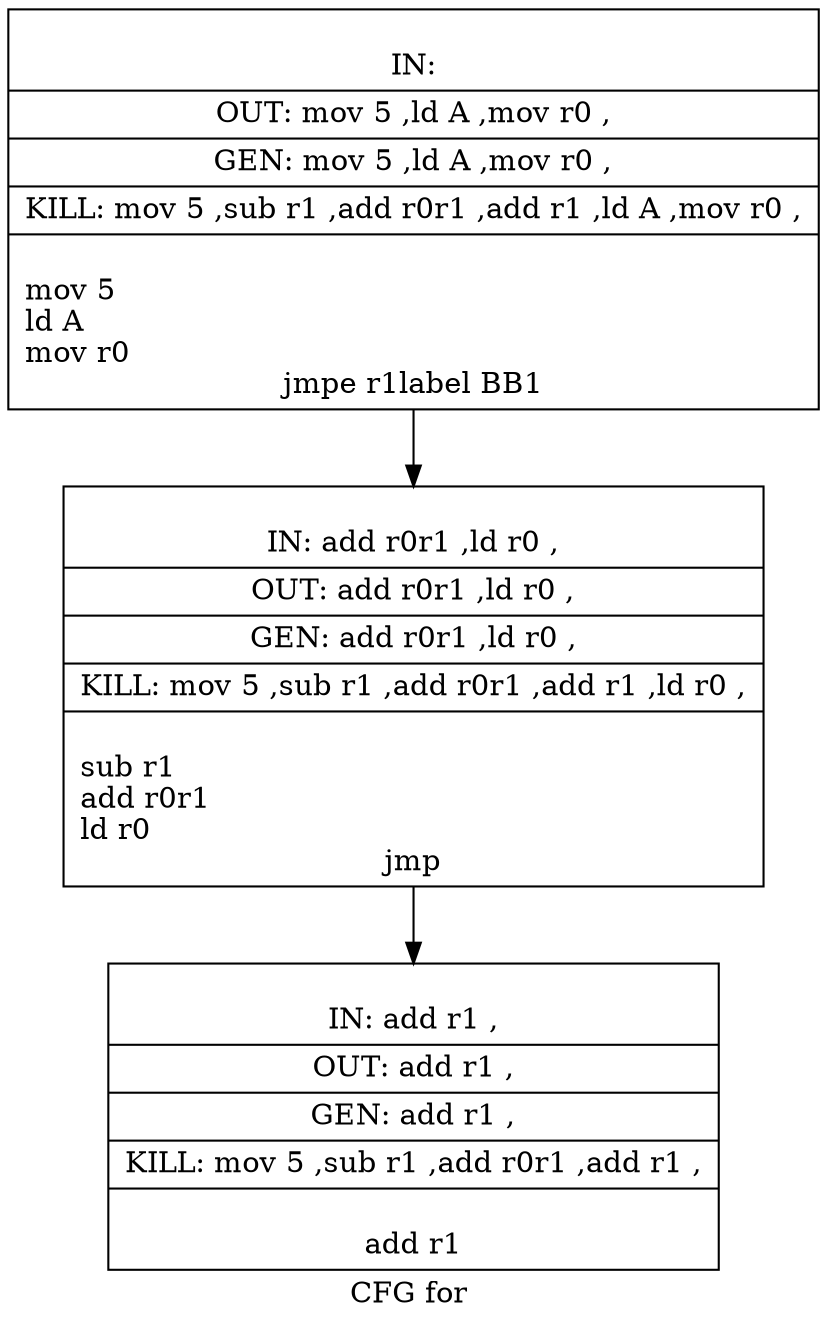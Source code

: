 digraph "CFG for FinalIt' function" {
 label="CFG for ";

Node0x1b9b8f0 [shape=record,label="{\lIN: |{OUT: mov 5 ,ld A ,mov r0 ,}|{GEN: mov 5 ,ld A ,mov r0 ,}|{KILL: mov 5 ,sub r1 ,add r0r1 ,add r1 ,ld A ,mov r0 ,}|{\lmov 5\lld A\lmov r0\ljmpe r1label BB1}}"];
Node0x1b9b8f0 -> Node0x1b9bad0;
Node0x1b9bad0 [shape=record,label="{\lIN: add r0r1 ,ld r0 ,|{OUT: add r0r1 ,ld r0 ,}|{GEN: add r0r1 ,ld r0 ,}|{KILL: mov 5 ,sub r1 ,add r0r1 ,add r1 ,ld r0 ,}|{\lsub r1\ladd r0r1\lld r0\ljmp }}"];
Node0x1b9bad0 -> Node0x1b9bd10;
Node0x1b9bd10 [shape=record,label="{\lIN: add r1 ,|{OUT: add r1 ,}|{GEN: add r1 ,}|{KILL: mov 5 ,sub r1 ,add r0r1 ,add r1 ,}|{\ladd r1}}"];}
